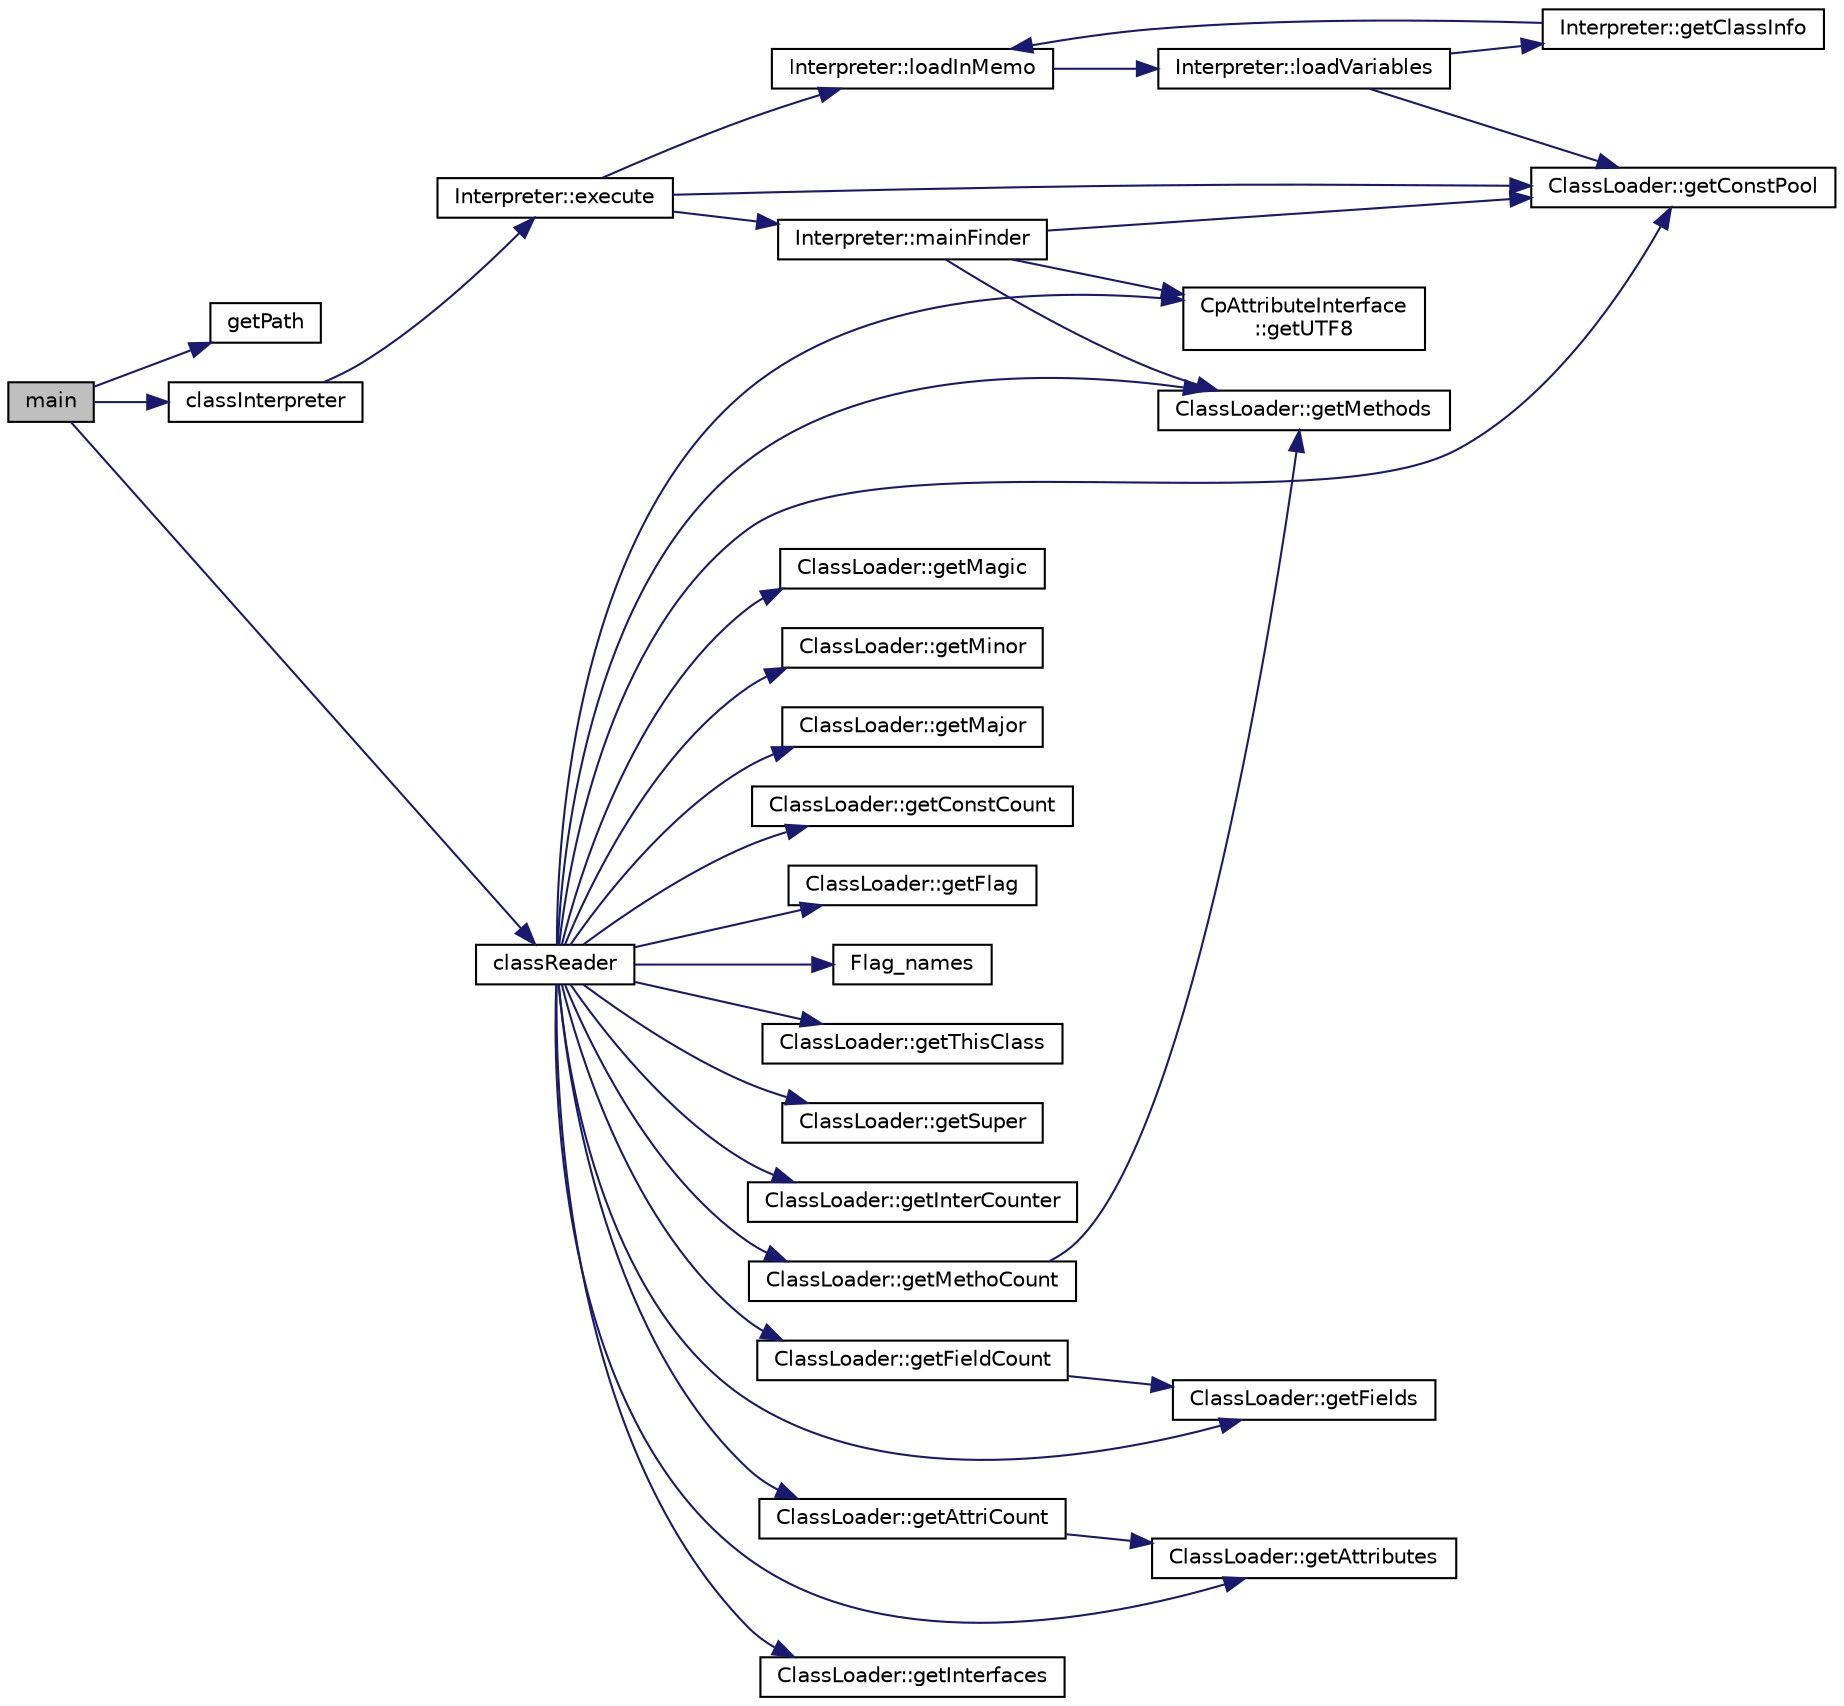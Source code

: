 digraph "main"
{
  edge [fontname="Helvetica",fontsize="10",labelfontname="Helvetica",labelfontsize="10"];
  node [fontname="Helvetica",fontsize="10",shape=record];
  rankdir="LR";
  Node1 [label="main",height=0.2,width=0.4,color="black", fillcolor="grey75", style="filled", fontcolor="black"];
  Node1 -> Node2 [color="midnightblue",fontsize="10",style="solid",fontname="Helvetica"];
  Node2 [label="getPath",height=0.2,width=0.4,color="black", fillcolor="white", style="filled",URL="$jvm_8cpp.html#aab85c6710f6eeb0e811db68739201d2a",tooltip="isola o path de entrada e armazena em uma classe estática para que possa ser acessado posteriormente..."];
  Node1 -> Node3 [color="midnightblue",fontsize="10",style="solid",fontname="Helvetica"];
  Node3 [label="classInterpreter",height=0.2,width=0.4,color="black", fillcolor="white", style="filled",URL="$jvm_8cpp.html#a4f4a24852257f7259f906828eec5c11c",tooltip="Chama o interpretador para classloader. "];
  Node3 -> Node4 [color="midnightblue",fontsize="10",style="solid",fontname="Helvetica"];
  Node4 [label="Interpreter::execute",height=0.2,width=0.4,color="black", fillcolor="white", style="filled",URL="$class_interpreter.html#aaa34fcc8ece810597cd2fea359b65220"];
  Node4 -> Node5 [color="midnightblue",fontsize="10",style="solid",fontname="Helvetica"];
  Node5 [label="Interpreter::loadInMemo",height=0.2,width=0.4,color="black", fillcolor="white", style="filled",URL="$class_interpreter.html#ab8fa17a7a73d119f3a3113555aef9702"];
  Node5 -> Node6 [color="midnightblue",fontsize="10",style="solid",fontname="Helvetica"];
  Node6 [label="Interpreter::loadVariables",height=0.2,width=0.4,color="black", fillcolor="white", style="filled",URL="$class_interpreter.html#a39a3745e54aa3cee8882075c96ae8b3f"];
  Node6 -> Node7 [color="midnightblue",fontsize="10",style="solid",fontname="Helvetica"];
  Node7 [label="ClassLoader::getConstPool",height=0.2,width=0.4,color="black", fillcolor="white", style="filled",URL="$class_class_loader.html#a8f3dc8367a76e7a4594bd5e8206d3977"];
  Node6 -> Node8 [color="midnightblue",fontsize="10",style="solid",fontname="Helvetica"];
  Node8 [label="Interpreter::getClassInfo",height=0.2,width=0.4,color="black", fillcolor="white", style="filled",URL="$class_interpreter.html#a99a623bb05c66632d0ab034ebaf2cf51"];
  Node8 -> Node5 [color="midnightblue",fontsize="10",style="solid",fontname="Helvetica"];
  Node4 -> Node7 [color="midnightblue",fontsize="10",style="solid",fontname="Helvetica"];
  Node4 -> Node9 [color="midnightblue",fontsize="10",style="solid",fontname="Helvetica"];
  Node9 [label="Interpreter::mainFinder",height=0.2,width=0.4,color="black", fillcolor="white", style="filled",URL="$class_interpreter.html#a9be1f0faf7df7c81dc180da22ea08fa5"];
  Node9 -> Node10 [color="midnightblue",fontsize="10",style="solid",fontname="Helvetica"];
  Node10 [label="ClassLoader::getMethods",height=0.2,width=0.4,color="black", fillcolor="white", style="filled",URL="$class_class_loader.html#ad4733587ddbe1ae25500c13181bfb5ca"];
  Node9 -> Node11 [color="midnightblue",fontsize="10",style="solid",fontname="Helvetica"];
  Node11 [label="CpAttributeInterface\l::getUTF8",height=0.2,width=0.4,color="black", fillcolor="white", style="filled",URL="$struct_cp_attribute_interface.html#a99cabbc15a0af5273a6d324dfbc78f41"];
  Node9 -> Node7 [color="midnightblue",fontsize="10",style="solid",fontname="Helvetica"];
  Node1 -> Node12 [color="midnightblue",fontsize="10",style="solid",fontname="Helvetica"];
  Node12 [label="classReader",height=0.2,width=0.4,color="black", fillcolor="white", style="filled",URL="$jvm_8cpp.html#a893044ba12149c5e0ed3b4a19474fc4a",tooltip="Chama o exibidor de ClassLoader. "];
  Node12 -> Node7 [color="midnightblue",fontsize="10",style="solid",fontname="Helvetica"];
  Node12 -> Node13 [color="midnightblue",fontsize="10",style="solid",fontname="Helvetica"];
  Node13 [label="ClassLoader::getMagic",height=0.2,width=0.4,color="black", fillcolor="white", style="filled",URL="$class_class_loader.html#a31dd114820bfdbfe628f2efb5effe963"];
  Node12 -> Node14 [color="midnightblue",fontsize="10",style="solid",fontname="Helvetica"];
  Node14 [label="ClassLoader::getMinor",height=0.2,width=0.4,color="black", fillcolor="white", style="filled",URL="$class_class_loader.html#a9bed0bf2ac88a23118e67777a14c0553"];
  Node12 -> Node15 [color="midnightblue",fontsize="10",style="solid",fontname="Helvetica"];
  Node15 [label="ClassLoader::getMajor",height=0.2,width=0.4,color="black", fillcolor="white", style="filled",URL="$class_class_loader.html#afc67f7bffc1f2b8ffd61b1dd217f62ad"];
  Node12 -> Node16 [color="midnightblue",fontsize="10",style="solid",fontname="Helvetica"];
  Node16 [label="ClassLoader::getConstCount",height=0.2,width=0.4,color="black", fillcolor="white", style="filled",URL="$class_class_loader.html#a292f4c53de8057b6cb24f8b2e0839807"];
  Node12 -> Node17 [color="midnightblue",fontsize="10",style="solid",fontname="Helvetica"];
  Node17 [label="ClassLoader::getFlag",height=0.2,width=0.4,color="black", fillcolor="white", style="filled",URL="$class_class_loader.html#a6154ac807d01c4281f9ccf6b23378197"];
  Node12 -> Node18 [color="midnightblue",fontsize="10",style="solid",fontname="Helvetica"];
  Node18 [label="Flag_names",height=0.2,width=0.4,color="black", fillcolor="white", style="filled",URL="$jvm_8cpp.html#a596bd78d6f0ad77023b4b694b204bab1",tooltip="Verifica qual o access_flag. "];
  Node12 -> Node19 [color="midnightblue",fontsize="10",style="solid",fontname="Helvetica"];
  Node19 [label="ClassLoader::getThisClass",height=0.2,width=0.4,color="black", fillcolor="white", style="filled",URL="$class_class_loader.html#a3346ccdf7148ea48826d858326c4de00"];
  Node12 -> Node11 [color="midnightblue",fontsize="10",style="solid",fontname="Helvetica"];
  Node12 -> Node20 [color="midnightblue",fontsize="10",style="solid",fontname="Helvetica"];
  Node20 [label="ClassLoader::getSuper",height=0.2,width=0.4,color="black", fillcolor="white", style="filled",URL="$class_class_loader.html#a390d1849bd7686e618a84eae6a7f60cf"];
  Node12 -> Node21 [color="midnightblue",fontsize="10",style="solid",fontname="Helvetica"];
  Node21 [label="ClassLoader::getInterCounter",height=0.2,width=0.4,color="black", fillcolor="white", style="filled",URL="$class_class_loader.html#acbc3563bd386c769b5beb3352e761e0a"];
  Node12 -> Node22 [color="midnightblue",fontsize="10",style="solid",fontname="Helvetica"];
  Node22 [label="ClassLoader::getFieldCount",height=0.2,width=0.4,color="black", fillcolor="white", style="filled",URL="$class_class_loader.html#a58c1c2b982f56c630946408d1425f6f4"];
  Node22 -> Node23 [color="midnightblue",fontsize="10",style="solid",fontname="Helvetica"];
  Node23 [label="ClassLoader::getFields",height=0.2,width=0.4,color="black", fillcolor="white", style="filled",URL="$class_class_loader.html#a868fdfc297bfc310b21b3a41cdceb7b9"];
  Node12 -> Node24 [color="midnightblue",fontsize="10",style="solid",fontname="Helvetica"];
  Node24 [label="ClassLoader::getMethoCount",height=0.2,width=0.4,color="black", fillcolor="white", style="filled",URL="$class_class_loader.html#acad870c7b405146242912190e1e71f7c"];
  Node24 -> Node10 [color="midnightblue",fontsize="10",style="solid",fontname="Helvetica"];
  Node12 -> Node25 [color="midnightblue",fontsize="10",style="solid",fontname="Helvetica"];
  Node25 [label="ClassLoader::getAttriCount",height=0.2,width=0.4,color="black", fillcolor="white", style="filled",URL="$class_class_loader.html#a047f5d93000be571f23484c809ab9b2d"];
  Node25 -> Node26 [color="midnightblue",fontsize="10",style="solid",fontname="Helvetica"];
  Node26 [label="ClassLoader::getAttributes",height=0.2,width=0.4,color="black", fillcolor="white", style="filled",URL="$class_class_loader.html#a988add3569e32d42bc841f526d978e68"];
  Node12 -> Node23 [color="midnightblue",fontsize="10",style="solid",fontname="Helvetica"];
  Node12 -> Node27 [color="midnightblue",fontsize="10",style="solid",fontname="Helvetica"];
  Node27 [label="ClassLoader::getInterfaces",height=0.2,width=0.4,color="black", fillcolor="white", style="filled",URL="$class_class_loader.html#a357668e5a1442f1fb7618f04c1e0a951"];
  Node12 -> Node10 [color="midnightblue",fontsize="10",style="solid",fontname="Helvetica"];
  Node12 -> Node26 [color="midnightblue",fontsize="10",style="solid",fontname="Helvetica"];
}
